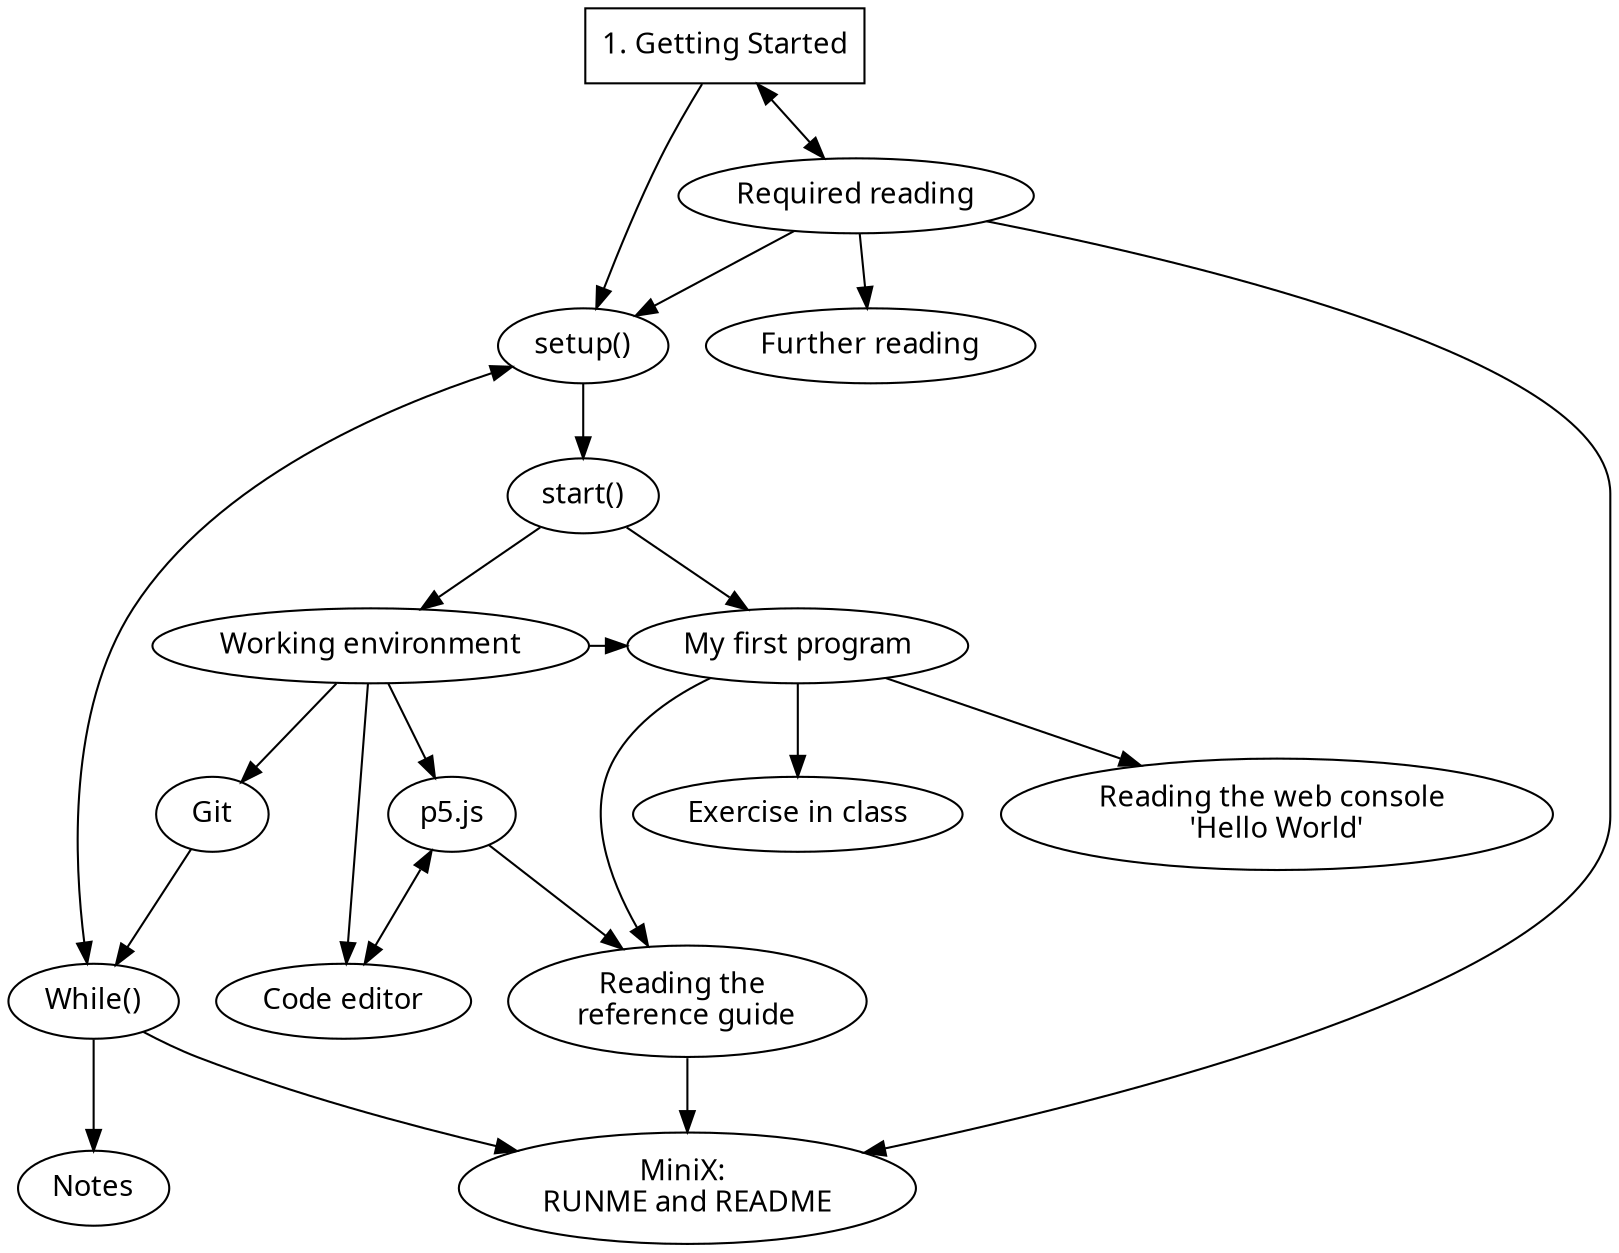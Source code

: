 digraph G {

node[fontname="Hershey-Noailles-help-me"]

//labels
GS [
label="1. Getting Started",
style=bold,
shape=rectangle,
penwidth="1pt"
]

SU [label="setup()"]
ST [label="start()"]
WE [label="Working environment"]
p5 [label="p5.js"]
CE [label="Code editor"]
MFP [label="My first program"]
EiC [label="Exercise in class"]
RC [label="Reading the web console \n'Hello World'"]
RG [label="Reading the \nreference guide"]
Git [label="Git"]
MW [label="While()"]
MX [label="MiniX: \nRUNME and README"]
RR [label="Required reading"]
FR [label="Further reading"]
Notes [label="Notes"]

{rank = same; MFP, WE}

//graph
GS -> SU -> ST;
ST -> WE;
GS -> RR[dir=both];
WE -> p5;
WE -> CE;
WE -> Git;
ST -> MFP;
MFP -> EiC;
MFP -> RC;
MFP -> RG;
SU -> MW [dir=both];
MW -> MX, Notes;
RR -> MX, SU;
Git -> MW;
RG -> MX;
p5 -> CE [dir=both];
WE -> MFP;
p5 -> RG;
RR -> FR;
}
